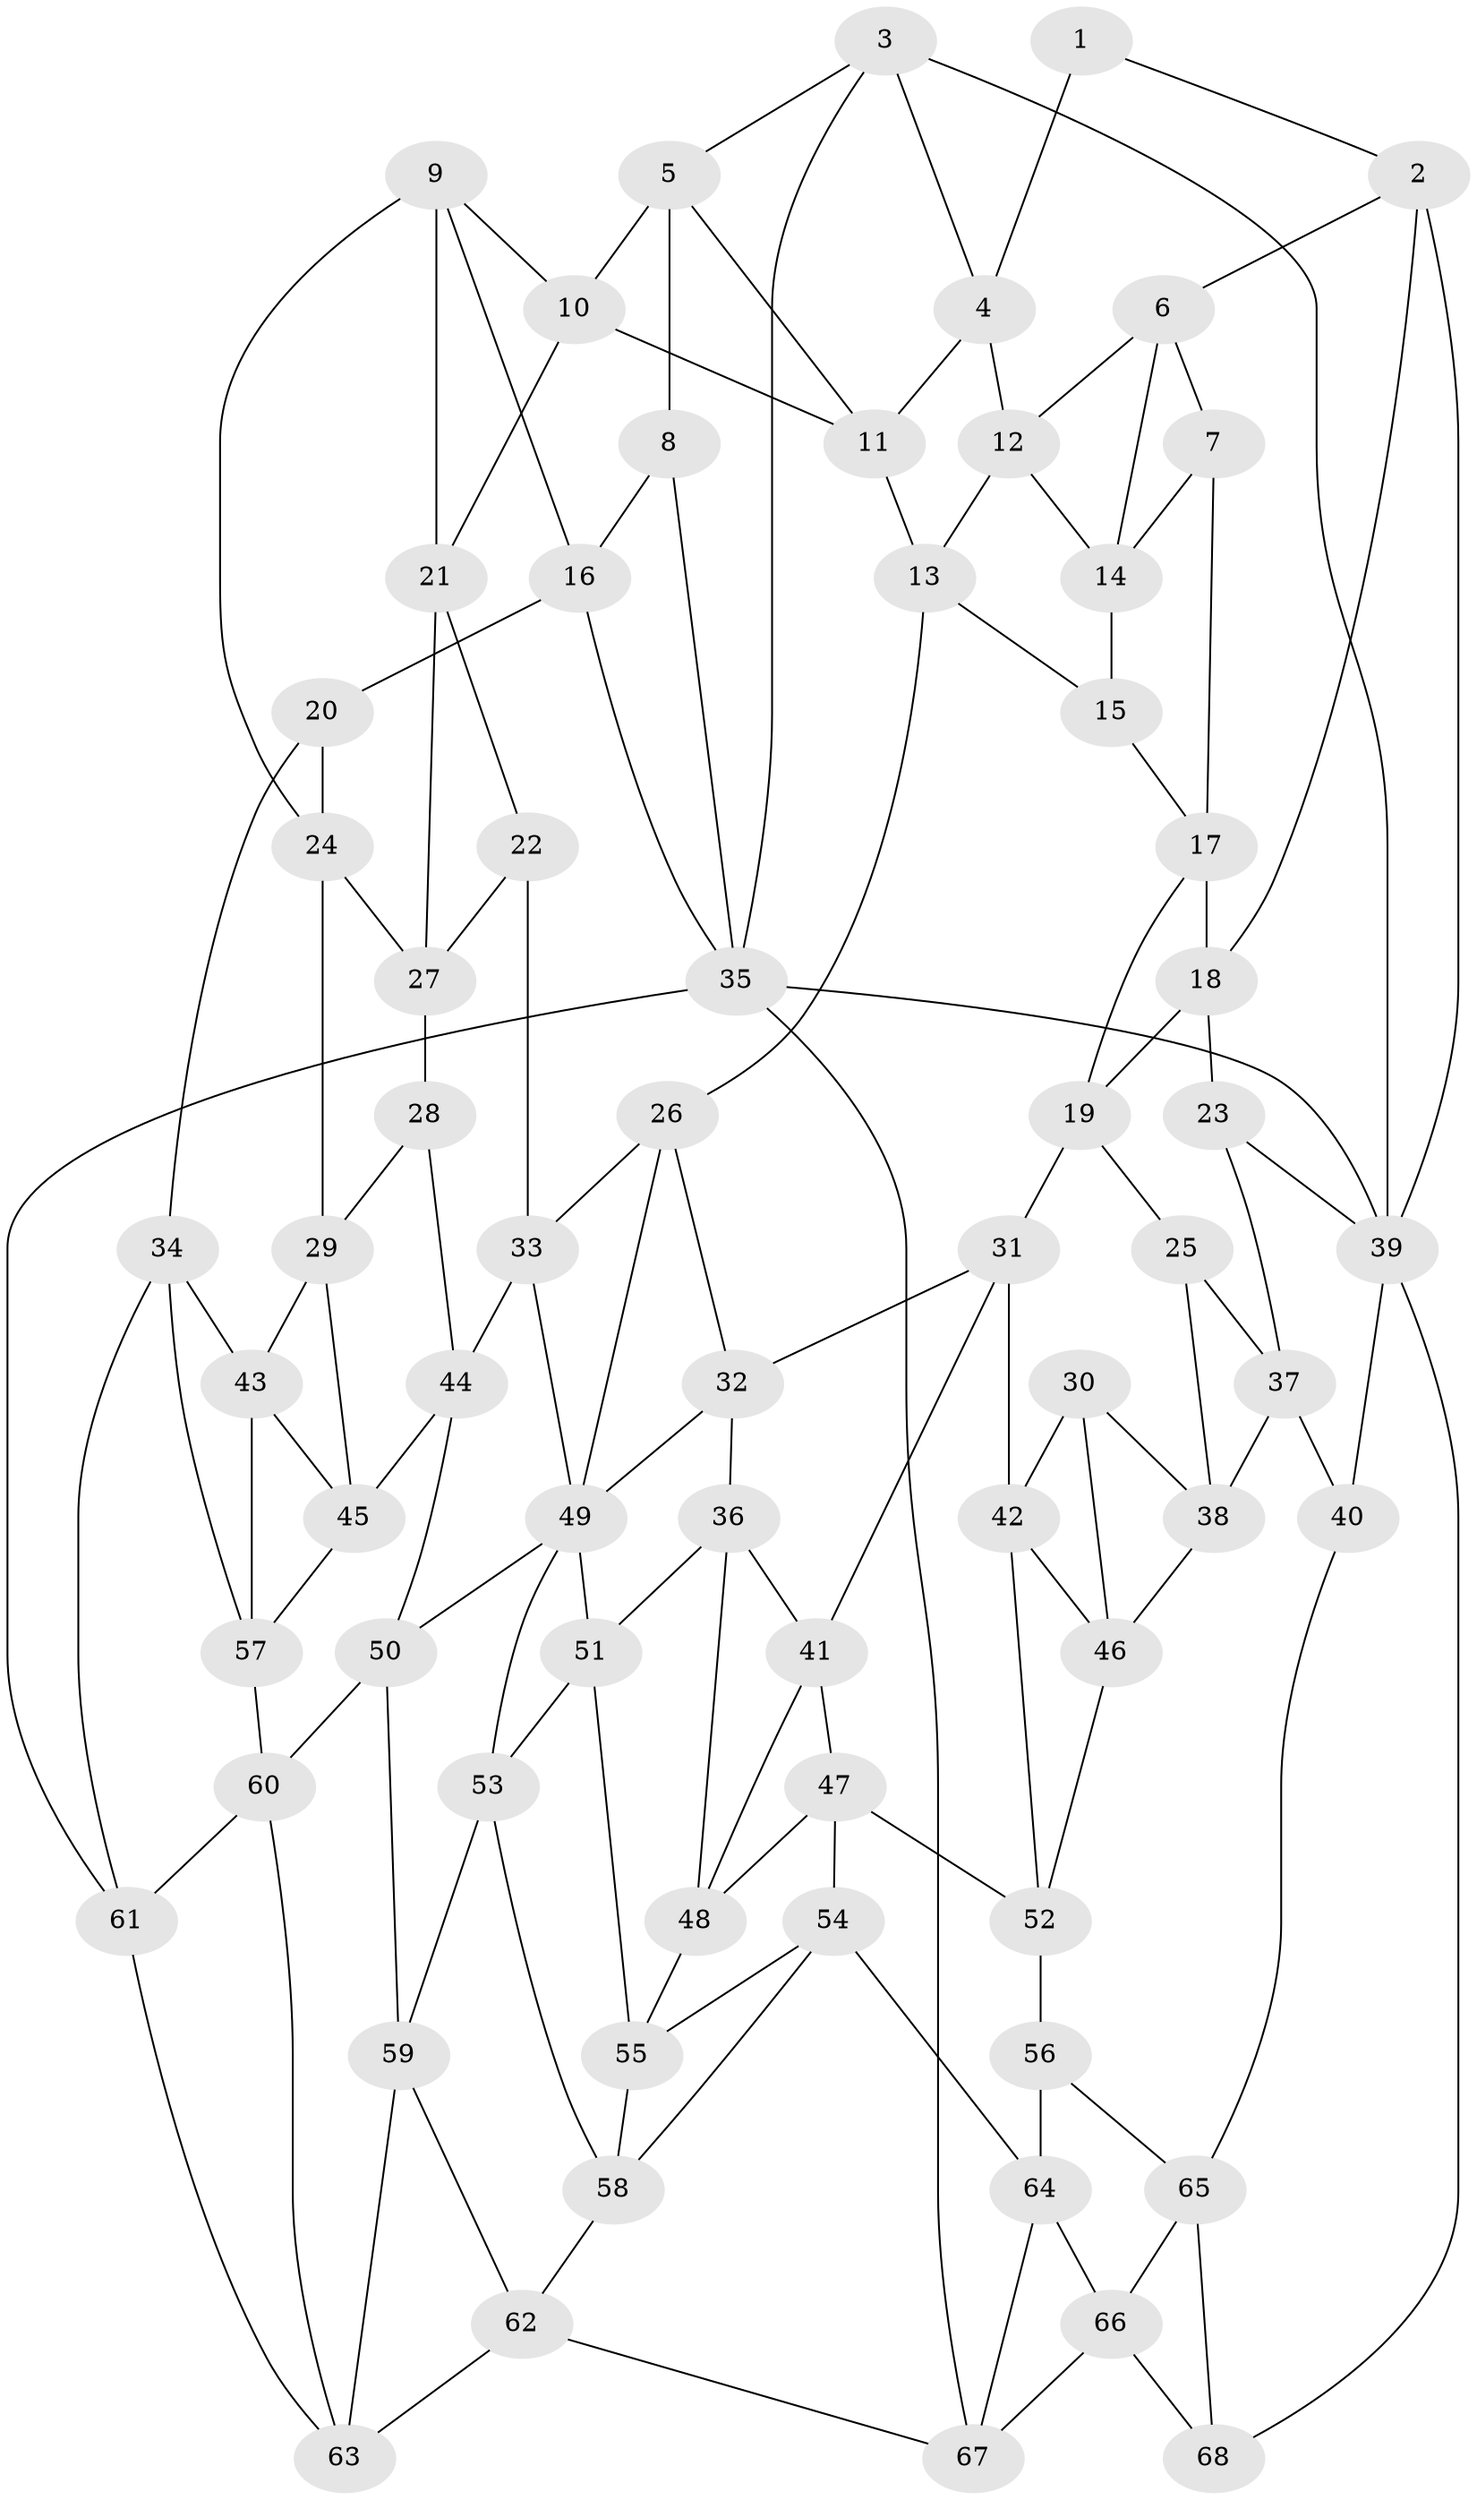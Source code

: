 // original degree distribution, {3: 0.014814814814814815, 4: 0.24444444444444444, 6: 0.2222222222222222, 5: 0.5185185185185185}
// Generated by graph-tools (version 1.1) at 2025/51/03/09/25 03:51:06]
// undirected, 68 vertices, 132 edges
graph export_dot {
graph [start="1"]
  node [color=gray90,style=filled];
  1;
  2;
  3;
  4;
  5;
  6;
  7;
  8;
  9;
  10;
  11;
  12;
  13;
  14;
  15;
  16;
  17;
  18;
  19;
  20;
  21;
  22;
  23;
  24;
  25;
  26;
  27;
  28;
  29;
  30;
  31;
  32;
  33;
  34;
  35;
  36;
  37;
  38;
  39;
  40;
  41;
  42;
  43;
  44;
  45;
  46;
  47;
  48;
  49;
  50;
  51;
  52;
  53;
  54;
  55;
  56;
  57;
  58;
  59;
  60;
  61;
  62;
  63;
  64;
  65;
  66;
  67;
  68;
  1 -- 2 [weight=1.0];
  1 -- 4 [weight=1.0];
  2 -- 6 [weight=1.0];
  2 -- 18 [weight=1.0];
  2 -- 39 [weight=1.0];
  3 -- 4 [weight=1.0];
  3 -- 5 [weight=1.0];
  3 -- 35 [weight=1.0];
  3 -- 39 [weight=1.0];
  4 -- 11 [weight=1.0];
  4 -- 12 [weight=1.0];
  5 -- 8 [weight=1.0];
  5 -- 10 [weight=1.0];
  5 -- 11 [weight=1.0];
  6 -- 7 [weight=1.0];
  6 -- 12 [weight=1.0];
  6 -- 14 [weight=1.0];
  7 -- 14 [weight=1.0];
  7 -- 17 [weight=1.0];
  8 -- 16 [weight=1.0];
  8 -- 35 [weight=1.0];
  9 -- 10 [weight=1.0];
  9 -- 16 [weight=1.0];
  9 -- 21 [weight=1.0];
  9 -- 24 [weight=1.0];
  10 -- 11 [weight=1.0];
  10 -- 21 [weight=1.0];
  11 -- 13 [weight=1.0];
  12 -- 13 [weight=1.0];
  12 -- 14 [weight=1.0];
  13 -- 15 [weight=1.0];
  13 -- 26 [weight=1.0];
  14 -- 15 [weight=1.0];
  15 -- 17 [weight=1.0];
  16 -- 20 [weight=1.0];
  16 -- 35 [weight=1.0];
  17 -- 18 [weight=1.0];
  17 -- 19 [weight=1.0];
  18 -- 19 [weight=1.0];
  18 -- 23 [weight=1.0];
  19 -- 25 [weight=1.0];
  19 -- 31 [weight=1.0];
  20 -- 24 [weight=1.0];
  20 -- 34 [weight=1.0];
  21 -- 22 [weight=1.0];
  21 -- 27 [weight=1.0];
  22 -- 27 [weight=1.0];
  22 -- 33 [weight=1.0];
  23 -- 37 [weight=1.0];
  23 -- 39 [weight=1.0];
  24 -- 27 [weight=1.0];
  24 -- 29 [weight=1.0];
  25 -- 37 [weight=1.0];
  25 -- 38 [weight=1.0];
  26 -- 32 [weight=1.0];
  26 -- 33 [weight=1.0];
  26 -- 49 [weight=1.0];
  27 -- 28 [weight=1.0];
  28 -- 29 [weight=1.0];
  28 -- 44 [weight=1.0];
  29 -- 43 [weight=1.0];
  29 -- 45 [weight=1.0];
  30 -- 38 [weight=1.0];
  30 -- 42 [weight=1.0];
  30 -- 46 [weight=1.0];
  31 -- 32 [weight=1.0];
  31 -- 41 [weight=1.0];
  31 -- 42 [weight=1.0];
  32 -- 36 [weight=1.0];
  32 -- 49 [weight=1.0];
  33 -- 44 [weight=1.0];
  33 -- 49 [weight=1.0];
  34 -- 43 [weight=1.0];
  34 -- 57 [weight=1.0];
  34 -- 61 [weight=1.0];
  35 -- 39 [weight=1.0];
  35 -- 61 [weight=1.0];
  35 -- 67 [weight=1.0];
  36 -- 41 [weight=1.0];
  36 -- 48 [weight=1.0];
  36 -- 51 [weight=1.0];
  37 -- 38 [weight=1.0];
  37 -- 40 [weight=1.0];
  38 -- 46 [weight=1.0];
  39 -- 40 [weight=1.0];
  39 -- 68 [weight=1.0];
  40 -- 65 [weight=1.0];
  41 -- 47 [weight=1.0];
  41 -- 48 [weight=1.0];
  42 -- 46 [weight=1.0];
  42 -- 52 [weight=1.0];
  43 -- 45 [weight=1.0];
  43 -- 57 [weight=1.0];
  44 -- 45 [weight=1.0];
  44 -- 50 [weight=1.0];
  45 -- 57 [weight=1.0];
  46 -- 52 [weight=1.0];
  47 -- 48 [weight=1.0];
  47 -- 52 [weight=1.0];
  47 -- 54 [weight=1.0];
  48 -- 55 [weight=1.0];
  49 -- 50 [weight=1.0];
  49 -- 51 [weight=1.0];
  49 -- 53 [weight=1.0];
  50 -- 59 [weight=1.0];
  50 -- 60 [weight=1.0];
  51 -- 53 [weight=1.0];
  51 -- 55 [weight=1.0];
  52 -- 56 [weight=1.0];
  53 -- 58 [weight=1.0];
  53 -- 59 [weight=1.0];
  54 -- 55 [weight=1.0];
  54 -- 58 [weight=1.0];
  54 -- 64 [weight=1.0];
  55 -- 58 [weight=1.0];
  56 -- 64 [weight=1.0];
  56 -- 65 [weight=1.0];
  57 -- 60 [weight=1.0];
  58 -- 62 [weight=1.0];
  59 -- 62 [weight=1.0];
  59 -- 63 [weight=1.0];
  60 -- 61 [weight=1.0];
  60 -- 63 [weight=1.0];
  61 -- 63 [weight=1.0];
  62 -- 63 [weight=1.0];
  62 -- 67 [weight=1.0];
  64 -- 66 [weight=1.0];
  64 -- 67 [weight=1.0];
  65 -- 66 [weight=1.0];
  65 -- 68 [weight=1.0];
  66 -- 67 [weight=1.0];
  66 -- 68 [weight=1.0];
}
